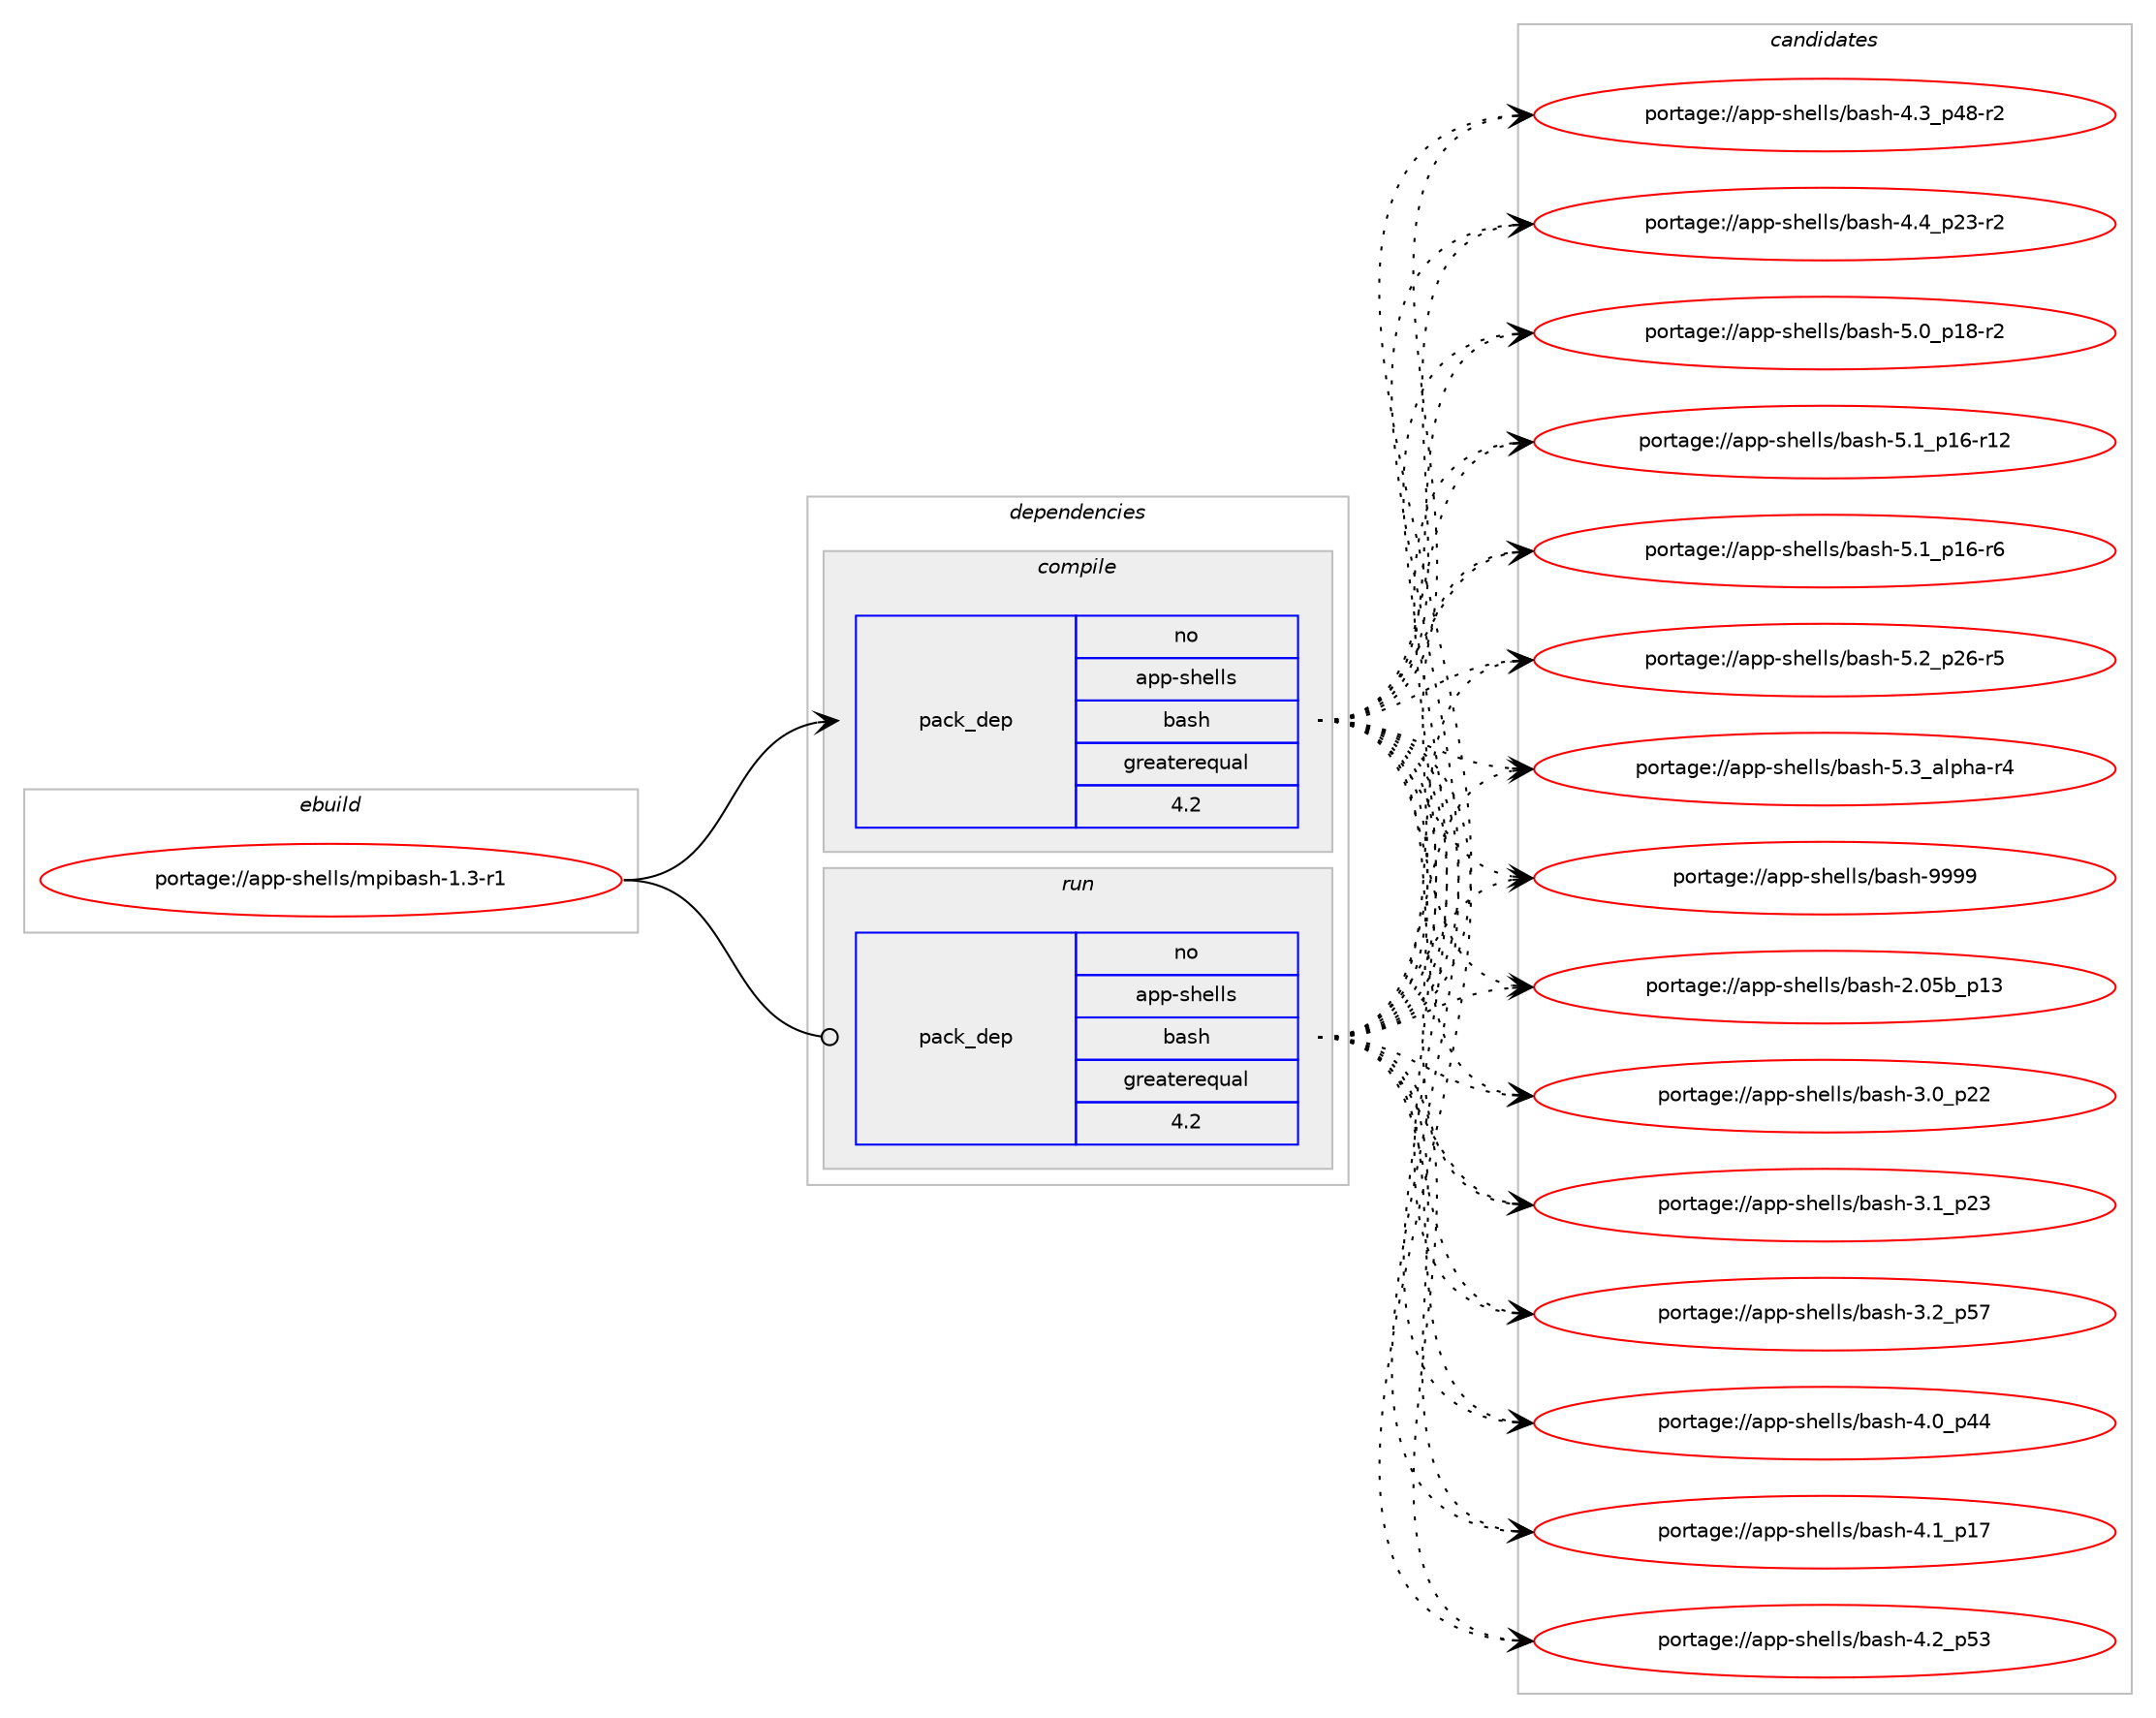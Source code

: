 digraph prolog {

# *************
# Graph options
# *************

newrank=true;
concentrate=true;
compound=true;
graph [rankdir=LR,fontname=Helvetica,fontsize=10,ranksep=1.5];#, ranksep=2.5, nodesep=0.2];
edge  [arrowhead=vee];
node  [fontname=Helvetica,fontsize=10];

# **********
# The ebuild
# **********

subgraph cluster_leftcol {
color=gray;
rank=same;
label=<<i>ebuild</i>>;
id [label="portage://app-shells/mpibash-1.3-r1", color=red, width=4, href="../app-shells/mpibash-1.3-r1.svg"];
}

# ****************
# The dependencies
# ****************

subgraph cluster_midcol {
color=gray;
label=<<i>dependencies</i>>;
subgraph cluster_compile {
fillcolor="#eeeeee";
style=filled;
label=<<i>compile</i>>;
subgraph pack8348 {
dependency22814 [label=<<TABLE BORDER="0" CELLBORDER="1" CELLSPACING="0" CELLPADDING="4" WIDTH="220"><TR><TD ROWSPAN="6" CELLPADDING="30">pack_dep</TD></TR><TR><TD WIDTH="110">no</TD></TR><TR><TD>app-shells</TD></TR><TR><TD>bash</TD></TR><TR><TD>greaterequal</TD></TR><TR><TD>4.2</TD></TR></TABLE>>, shape=none, color=blue];
}
id:e -> dependency22814:w [weight=20,style="solid",arrowhead="vee"];
# *** BEGIN UNKNOWN DEPENDENCY TYPE (TODO) ***
# id -> package_dependency(portage://app-shells/mpibash-1.3-r1,install,no,sys-cluster,libcircle,none,[,,],[],[])
# *** END UNKNOWN DEPENDENCY TYPE (TODO) ***

# *** BEGIN UNKNOWN DEPENDENCY TYPE (TODO) ***
# id -> package_dependency(portage://app-shells/mpibash-1.3-r1,install,no,virtual,mpi,none,[,,],[],[])
# *** END UNKNOWN DEPENDENCY TYPE (TODO) ***

}
subgraph cluster_compileandrun {
fillcolor="#eeeeee";
style=filled;
label=<<i>compile and run</i>>;
}
subgraph cluster_run {
fillcolor="#eeeeee";
style=filled;
label=<<i>run</i>>;
subgraph pack8349 {
dependency22815 [label=<<TABLE BORDER="0" CELLBORDER="1" CELLSPACING="0" CELLPADDING="4" WIDTH="220"><TR><TD ROWSPAN="6" CELLPADDING="30">pack_dep</TD></TR><TR><TD WIDTH="110">no</TD></TR><TR><TD>app-shells</TD></TR><TR><TD>bash</TD></TR><TR><TD>greaterequal</TD></TR><TR><TD>4.2</TD></TR></TABLE>>, shape=none, color=blue];
}
id:e -> dependency22815:w [weight=20,style="solid",arrowhead="odot"];
# *** BEGIN UNKNOWN DEPENDENCY TYPE (TODO) ***
# id -> package_dependency(portage://app-shells/mpibash-1.3-r1,run,no,sys-cluster,libcircle,none,[,,],[],[])
# *** END UNKNOWN DEPENDENCY TYPE (TODO) ***

# *** BEGIN UNKNOWN DEPENDENCY TYPE (TODO) ***
# id -> package_dependency(portage://app-shells/mpibash-1.3-r1,run,no,virtual,mpi,none,[,,],[],[])
# *** END UNKNOWN DEPENDENCY TYPE (TODO) ***

}
}

# **************
# The candidates
# **************

subgraph cluster_choices {
rank=same;
color=gray;
label=<<i>candidates</i>>;

subgraph choice8348 {
color=black;
nodesep=1;
choice9711211245115104101108108115479897115104455046485398951124951 [label="portage://app-shells/bash-2.05b_p13", color=red, width=4,href="../app-shells/bash-2.05b_p13.svg"];
choice971121124511510410110810811547989711510445514648951125050 [label="portage://app-shells/bash-3.0_p22", color=red, width=4,href="../app-shells/bash-3.0_p22.svg"];
choice971121124511510410110810811547989711510445514649951125051 [label="portage://app-shells/bash-3.1_p23", color=red, width=4,href="../app-shells/bash-3.1_p23.svg"];
choice971121124511510410110810811547989711510445514650951125355 [label="portage://app-shells/bash-3.2_p57", color=red, width=4,href="../app-shells/bash-3.2_p57.svg"];
choice971121124511510410110810811547989711510445524648951125252 [label="portage://app-shells/bash-4.0_p44", color=red, width=4,href="../app-shells/bash-4.0_p44.svg"];
choice971121124511510410110810811547989711510445524649951124955 [label="portage://app-shells/bash-4.1_p17", color=red, width=4,href="../app-shells/bash-4.1_p17.svg"];
choice971121124511510410110810811547989711510445524650951125351 [label="portage://app-shells/bash-4.2_p53", color=red, width=4,href="../app-shells/bash-4.2_p53.svg"];
choice9711211245115104101108108115479897115104455246519511252564511450 [label="portage://app-shells/bash-4.3_p48-r2", color=red, width=4,href="../app-shells/bash-4.3_p48-r2.svg"];
choice9711211245115104101108108115479897115104455246529511250514511450 [label="portage://app-shells/bash-4.4_p23-r2", color=red, width=4,href="../app-shells/bash-4.4_p23-r2.svg"];
choice9711211245115104101108108115479897115104455346489511249564511450 [label="portage://app-shells/bash-5.0_p18-r2", color=red, width=4,href="../app-shells/bash-5.0_p18-r2.svg"];
choice971121124511510410110810811547989711510445534649951124954451144950 [label="portage://app-shells/bash-5.1_p16-r12", color=red, width=4,href="../app-shells/bash-5.1_p16-r12.svg"];
choice9711211245115104101108108115479897115104455346499511249544511454 [label="portage://app-shells/bash-5.1_p16-r6", color=red, width=4,href="../app-shells/bash-5.1_p16-r6.svg"];
choice9711211245115104101108108115479897115104455346509511250544511453 [label="portage://app-shells/bash-5.2_p26-r5", color=red, width=4,href="../app-shells/bash-5.2_p26-r5.svg"];
choice9711211245115104101108108115479897115104455346519597108112104974511452 [label="portage://app-shells/bash-5.3_alpha-r4", color=red, width=4,href="../app-shells/bash-5.3_alpha-r4.svg"];
choice97112112451151041011081081154798971151044557575757 [label="portage://app-shells/bash-9999", color=red, width=4,href="../app-shells/bash-9999.svg"];
dependency22814:e -> choice9711211245115104101108108115479897115104455046485398951124951:w [style=dotted,weight="100"];
dependency22814:e -> choice971121124511510410110810811547989711510445514648951125050:w [style=dotted,weight="100"];
dependency22814:e -> choice971121124511510410110810811547989711510445514649951125051:w [style=dotted,weight="100"];
dependency22814:e -> choice971121124511510410110810811547989711510445514650951125355:w [style=dotted,weight="100"];
dependency22814:e -> choice971121124511510410110810811547989711510445524648951125252:w [style=dotted,weight="100"];
dependency22814:e -> choice971121124511510410110810811547989711510445524649951124955:w [style=dotted,weight="100"];
dependency22814:e -> choice971121124511510410110810811547989711510445524650951125351:w [style=dotted,weight="100"];
dependency22814:e -> choice9711211245115104101108108115479897115104455246519511252564511450:w [style=dotted,weight="100"];
dependency22814:e -> choice9711211245115104101108108115479897115104455246529511250514511450:w [style=dotted,weight="100"];
dependency22814:e -> choice9711211245115104101108108115479897115104455346489511249564511450:w [style=dotted,weight="100"];
dependency22814:e -> choice971121124511510410110810811547989711510445534649951124954451144950:w [style=dotted,weight="100"];
dependency22814:e -> choice9711211245115104101108108115479897115104455346499511249544511454:w [style=dotted,weight="100"];
dependency22814:e -> choice9711211245115104101108108115479897115104455346509511250544511453:w [style=dotted,weight="100"];
dependency22814:e -> choice9711211245115104101108108115479897115104455346519597108112104974511452:w [style=dotted,weight="100"];
dependency22814:e -> choice97112112451151041011081081154798971151044557575757:w [style=dotted,weight="100"];
}
subgraph choice8349 {
color=black;
nodesep=1;
choice9711211245115104101108108115479897115104455046485398951124951 [label="portage://app-shells/bash-2.05b_p13", color=red, width=4,href="../app-shells/bash-2.05b_p13.svg"];
choice971121124511510410110810811547989711510445514648951125050 [label="portage://app-shells/bash-3.0_p22", color=red, width=4,href="../app-shells/bash-3.0_p22.svg"];
choice971121124511510410110810811547989711510445514649951125051 [label="portage://app-shells/bash-3.1_p23", color=red, width=4,href="../app-shells/bash-3.1_p23.svg"];
choice971121124511510410110810811547989711510445514650951125355 [label="portage://app-shells/bash-3.2_p57", color=red, width=4,href="../app-shells/bash-3.2_p57.svg"];
choice971121124511510410110810811547989711510445524648951125252 [label="portage://app-shells/bash-4.0_p44", color=red, width=4,href="../app-shells/bash-4.0_p44.svg"];
choice971121124511510410110810811547989711510445524649951124955 [label="portage://app-shells/bash-4.1_p17", color=red, width=4,href="../app-shells/bash-4.1_p17.svg"];
choice971121124511510410110810811547989711510445524650951125351 [label="portage://app-shells/bash-4.2_p53", color=red, width=4,href="../app-shells/bash-4.2_p53.svg"];
choice9711211245115104101108108115479897115104455246519511252564511450 [label="portage://app-shells/bash-4.3_p48-r2", color=red, width=4,href="../app-shells/bash-4.3_p48-r2.svg"];
choice9711211245115104101108108115479897115104455246529511250514511450 [label="portage://app-shells/bash-4.4_p23-r2", color=red, width=4,href="../app-shells/bash-4.4_p23-r2.svg"];
choice9711211245115104101108108115479897115104455346489511249564511450 [label="portage://app-shells/bash-5.0_p18-r2", color=red, width=4,href="../app-shells/bash-5.0_p18-r2.svg"];
choice971121124511510410110810811547989711510445534649951124954451144950 [label="portage://app-shells/bash-5.1_p16-r12", color=red, width=4,href="../app-shells/bash-5.1_p16-r12.svg"];
choice9711211245115104101108108115479897115104455346499511249544511454 [label="portage://app-shells/bash-5.1_p16-r6", color=red, width=4,href="../app-shells/bash-5.1_p16-r6.svg"];
choice9711211245115104101108108115479897115104455346509511250544511453 [label="portage://app-shells/bash-5.2_p26-r5", color=red, width=4,href="../app-shells/bash-5.2_p26-r5.svg"];
choice9711211245115104101108108115479897115104455346519597108112104974511452 [label="portage://app-shells/bash-5.3_alpha-r4", color=red, width=4,href="../app-shells/bash-5.3_alpha-r4.svg"];
choice97112112451151041011081081154798971151044557575757 [label="portage://app-shells/bash-9999", color=red, width=4,href="../app-shells/bash-9999.svg"];
dependency22815:e -> choice9711211245115104101108108115479897115104455046485398951124951:w [style=dotted,weight="100"];
dependency22815:e -> choice971121124511510410110810811547989711510445514648951125050:w [style=dotted,weight="100"];
dependency22815:e -> choice971121124511510410110810811547989711510445514649951125051:w [style=dotted,weight="100"];
dependency22815:e -> choice971121124511510410110810811547989711510445514650951125355:w [style=dotted,weight="100"];
dependency22815:e -> choice971121124511510410110810811547989711510445524648951125252:w [style=dotted,weight="100"];
dependency22815:e -> choice971121124511510410110810811547989711510445524649951124955:w [style=dotted,weight="100"];
dependency22815:e -> choice971121124511510410110810811547989711510445524650951125351:w [style=dotted,weight="100"];
dependency22815:e -> choice9711211245115104101108108115479897115104455246519511252564511450:w [style=dotted,weight="100"];
dependency22815:e -> choice9711211245115104101108108115479897115104455246529511250514511450:w [style=dotted,weight="100"];
dependency22815:e -> choice9711211245115104101108108115479897115104455346489511249564511450:w [style=dotted,weight="100"];
dependency22815:e -> choice971121124511510410110810811547989711510445534649951124954451144950:w [style=dotted,weight="100"];
dependency22815:e -> choice9711211245115104101108108115479897115104455346499511249544511454:w [style=dotted,weight="100"];
dependency22815:e -> choice9711211245115104101108108115479897115104455346509511250544511453:w [style=dotted,weight="100"];
dependency22815:e -> choice9711211245115104101108108115479897115104455346519597108112104974511452:w [style=dotted,weight="100"];
dependency22815:e -> choice97112112451151041011081081154798971151044557575757:w [style=dotted,weight="100"];
}
}

}
